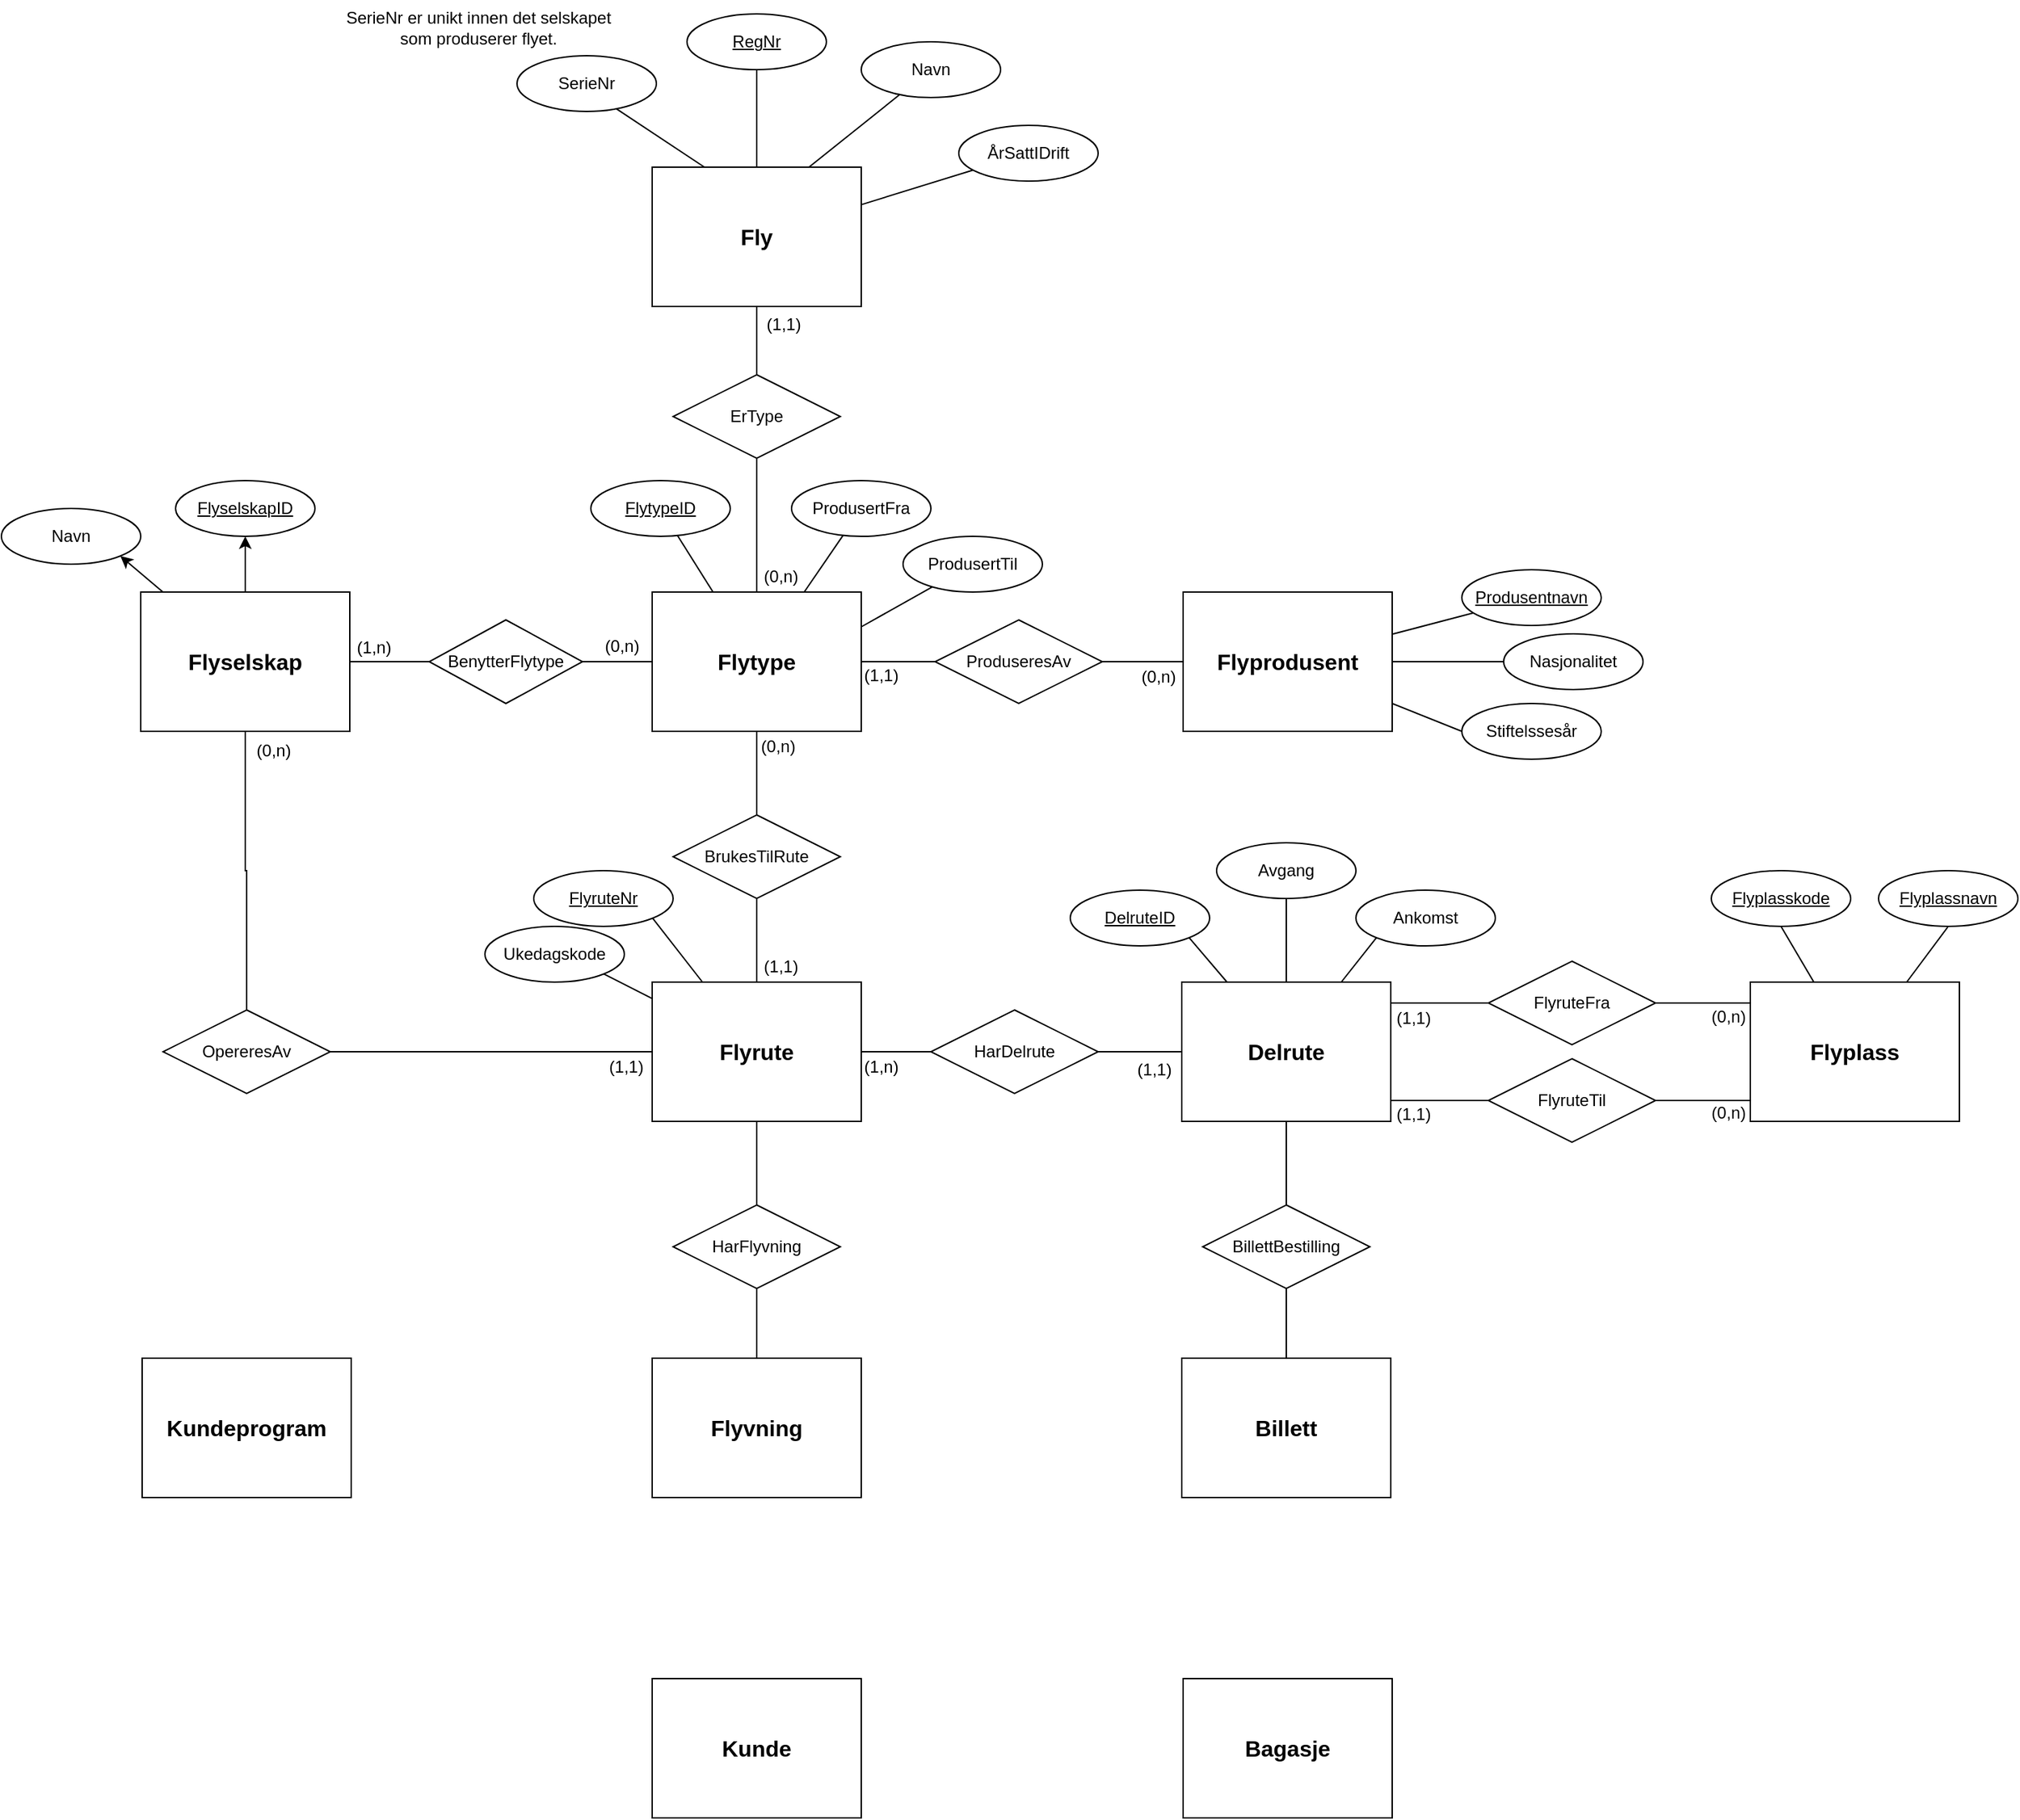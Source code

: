 <mxfile>
    <diagram id="48WFvEwgLHSlUKScSLO7" name="Page-1">
        <mxGraphModel dx="2658" dy="2332" grid="1" gridSize="10" guides="1" tooltips="1" connect="1" arrows="1" fold="1" page="0" pageScale="1" pageWidth="827" pageHeight="1169" background="none" math="0" shadow="0">
            <root>
                <mxCell id="0"/>
                <mxCell id="1" parent="0"/>
                <mxCell id="11" style="edgeStyle=none;html=1;exitX=1;exitY=0.5;exitDx=0;exitDy=0;entryX=0;entryY=0.5;entryDx=0;entryDy=0;endArrow=none;endFill=0;" parent="1" source="2" target="8" edge="1">
                    <mxGeometry relative="1" as="geometry"/>
                </mxCell>
                <mxCell id="45" style="edgeStyle=none;html=1;entryX=0.5;entryY=1;entryDx=0;entryDy=0;" parent="1" source="2" target="4" edge="1">
                    <mxGeometry relative="1" as="geometry"/>
                </mxCell>
                <mxCell id="46" style="edgeStyle=none;html=1;entryX=1;entryY=1;entryDx=0;entryDy=0;" parent="1" source="2" target="3" edge="1">
                    <mxGeometry relative="1" as="geometry"/>
                </mxCell>
                <mxCell id="2" value="&lt;font style=&quot;font-size: 16px;&quot;&gt;&lt;b&gt;Flyselskap&lt;/b&gt;&lt;/font&gt;" style="whiteSpace=wrap;html=1;align=center;" parent="1" vertex="1">
                    <mxGeometry x="-307" y="-120" width="150" height="100" as="geometry"/>
                </mxCell>
                <mxCell id="3" value="Navn" style="ellipse;whiteSpace=wrap;html=1;align=center;" parent="1" vertex="1">
                    <mxGeometry x="-407" y="-180" width="100" height="40" as="geometry"/>
                </mxCell>
                <mxCell id="4" value="FlyselskapID" style="ellipse;whiteSpace=wrap;html=1;align=center;fontStyle=4;" parent="1" vertex="1">
                    <mxGeometry x="-282" y="-200" width="100" height="40" as="geometry"/>
                </mxCell>
                <mxCell id="58" style="edgeStyle=none;html=1;exitX=1;exitY=0.5;exitDx=0;exitDy=0;entryX=0;entryY=0.5;entryDx=0;entryDy=0;endArrow=none;endFill=0;" parent="1" source="8" target="22" edge="1">
                    <mxGeometry relative="1" as="geometry"/>
                </mxCell>
                <mxCell id="8" value="BenytterFlytype" style="shape=rhombus;perimeter=rhombusPerimeter;whiteSpace=wrap;html=1;align=center;" parent="1" vertex="1">
                    <mxGeometry x="-100" y="-100" width="110" height="60" as="geometry"/>
                </mxCell>
                <mxCell id="59" style="edgeStyle=none;html=1;endArrow=none;endFill=0;" parent="1" source="12" edge="1">
                    <mxGeometry relative="1" as="geometry">
                        <mxPoint x="135" y="-266" as="targetPoint"/>
                    </mxGeometry>
                </mxCell>
                <mxCell id="12" value="&lt;font style=&quot;font-size: 16px;&quot;&gt;&lt;b&gt;Fly&lt;/b&gt;&lt;/font&gt;" style="whiteSpace=wrap;html=1;align=center;" parent="1" vertex="1">
                    <mxGeometry x="60" y="-425" width="150" height="100" as="geometry"/>
                </mxCell>
                <mxCell id="19" style="edgeStyle=none;html=1;entryX=0.75;entryY=0;entryDx=0;entryDy=0;endArrow=none;endFill=0;" parent="1" source="13" target="12" edge="1">
                    <mxGeometry relative="1" as="geometry"/>
                </mxCell>
                <mxCell id="13" value="Navn" style="ellipse;whiteSpace=wrap;html=1;align=center;" parent="1" vertex="1">
                    <mxGeometry x="210" y="-515" width="100" height="40" as="geometry"/>
                </mxCell>
                <mxCell id="18" style="edgeStyle=none;html=1;endArrow=none;endFill=0;" parent="1" source="15" target="12" edge="1">
                    <mxGeometry relative="1" as="geometry"/>
                </mxCell>
                <mxCell id="15" value="RegNr" style="ellipse;whiteSpace=wrap;html=1;align=center;fontStyle=4;" parent="1" vertex="1">
                    <mxGeometry x="85" y="-535" width="100" height="40" as="geometry"/>
                </mxCell>
                <mxCell id="20" style="edgeStyle=none;html=1;endArrow=none;endFill=0;" parent="1" source="16" target="12" edge="1">
                    <mxGeometry relative="1" as="geometry"/>
                </mxCell>
                <mxCell id="16" value="ÅrSattIDrift" style="ellipse;whiteSpace=wrap;html=1;align=center;" parent="1" vertex="1">
                    <mxGeometry x="280" y="-455" width="100" height="40" as="geometry"/>
                </mxCell>
                <mxCell id="17" style="edgeStyle=none;html=1;exitX=0.25;exitY=0;exitDx=0;exitDy=0;entryX=0.737;entryY=0.942;entryDx=0;entryDy=0;entryPerimeter=0;endArrow=none;endFill=0;" parent="1" source="12" edge="1">
                    <mxGeometry relative="1" as="geometry">
                        <mxPoint x="33.7" y="-467.32" as="targetPoint"/>
                    </mxGeometry>
                </mxCell>
                <mxCell id="34" style="edgeStyle=none;html=1;exitX=1;exitY=0.5;exitDx=0;exitDy=0;entryX=0;entryY=0.5;entryDx=0;entryDy=0;endArrow=none;endFill=0;" parent="1" source="22" target="32" edge="1">
                    <mxGeometry relative="1" as="geometry"/>
                </mxCell>
                <mxCell id="51" style="edgeStyle=none;html=1;entryX=0.5;entryY=0;entryDx=0;entryDy=0;endArrow=none;endFill=0;" parent="1" source="22" target="50" edge="1">
                    <mxGeometry relative="1" as="geometry"/>
                </mxCell>
                <mxCell id="22" value="&lt;font style=&quot;font-size: 16px;&quot;&gt;&lt;b&gt;Flytype&lt;/b&gt;&lt;/font&gt;" style="whiteSpace=wrap;html=1;align=center;" parent="1" vertex="1">
                    <mxGeometry x="60" y="-120" width="150" height="100" as="geometry"/>
                </mxCell>
                <mxCell id="60" style="edgeStyle=none;html=1;exitX=0.5;exitY=1;exitDx=0;exitDy=0;entryX=0.5;entryY=0;entryDx=0;entryDy=0;endArrow=none;endFill=0;" parent="1" source="23" target="22" edge="1">
                    <mxGeometry relative="1" as="geometry"/>
                </mxCell>
                <mxCell id="23" value="ErType" style="shape=rhombus;perimeter=rhombusPerimeter;whiteSpace=wrap;html=1;align=center;" parent="1" vertex="1">
                    <mxGeometry x="75" y="-276" width="120" height="60" as="geometry"/>
                </mxCell>
                <mxCell id="61" style="edgeStyle=none;html=1;endArrow=none;endFill=0;" parent="1" source="26" target="22" edge="1">
                    <mxGeometry relative="1" as="geometry"/>
                </mxCell>
                <mxCell id="26" value="FlytypeID" style="ellipse;whiteSpace=wrap;html=1;align=center;fontStyle=4;" parent="1" vertex="1">
                    <mxGeometry x="16" y="-200" width="100" height="40" as="geometry"/>
                </mxCell>
                <mxCell id="62" style="edgeStyle=none;html=1;endArrow=none;endFill=0;" parent="1" source="27" target="22" edge="1">
                    <mxGeometry relative="1" as="geometry"/>
                </mxCell>
                <mxCell id="27" value="ProdusertFra" style="ellipse;whiteSpace=wrap;html=1;align=center;" parent="1" vertex="1">
                    <mxGeometry x="160" y="-200" width="100" height="40" as="geometry"/>
                </mxCell>
                <mxCell id="63" style="edgeStyle=none;html=1;entryX=1;entryY=0.25;entryDx=0;entryDy=0;endArrow=none;endFill=0;" parent="1" source="28" target="22" edge="1">
                    <mxGeometry relative="1" as="geometry"/>
                </mxCell>
                <mxCell id="28" value="ProdusertTil" style="ellipse;whiteSpace=wrap;html=1;align=center;" parent="1" vertex="1">
                    <mxGeometry x="240" y="-160" width="100" height="40" as="geometry"/>
                </mxCell>
                <mxCell id="35" style="edgeStyle=none;html=1;entryX=0;entryY=0.5;entryDx=0;entryDy=0;endArrow=none;endFill=0;" parent="1" source="32" target="33" edge="1">
                    <mxGeometry relative="1" as="geometry"/>
                </mxCell>
                <mxCell id="32" value="ProduseresAv" style="shape=rhombus;perimeter=rhombusPerimeter;whiteSpace=wrap;html=1;align=center;" parent="1" vertex="1">
                    <mxGeometry x="263" y="-100" width="120" height="60" as="geometry"/>
                </mxCell>
                <mxCell id="43" style="edgeStyle=none;html=1;entryX=0;entryY=0.5;entryDx=0;entryDy=0;endArrow=none;endFill=0;" parent="1" source="33" target="37" edge="1">
                    <mxGeometry relative="1" as="geometry"/>
                </mxCell>
                <mxCell id="44" style="edgeStyle=none;html=1;entryX=0;entryY=0.5;entryDx=0;entryDy=0;endArrow=none;endFill=0;" parent="1" source="33" target="38" edge="1">
                    <mxGeometry relative="1" as="geometry"/>
                </mxCell>
                <mxCell id="33" value="&lt;font style=&quot;font-size: 16px;&quot;&gt;&lt;b&gt;Flyprodusent&lt;/b&gt;&lt;/font&gt;" style="whiteSpace=wrap;html=1;align=center;" parent="1" vertex="1">
                    <mxGeometry x="441" y="-120" width="150" height="100" as="geometry"/>
                </mxCell>
                <mxCell id="36" value="Produsentnavn" style="ellipse;whiteSpace=wrap;html=1;align=center;fontStyle=4;" parent="1" vertex="1">
                    <mxGeometry x="641" y="-136" width="100" height="40" as="geometry"/>
                </mxCell>
                <mxCell id="37" value="Nasjonalitet" style="ellipse;whiteSpace=wrap;html=1;align=center;" parent="1" vertex="1">
                    <mxGeometry x="671" y="-90" width="100" height="40" as="geometry"/>
                </mxCell>
                <mxCell id="38" value="Stiftelssesår" style="ellipse;whiteSpace=wrap;html=1;align=center;" parent="1" vertex="1">
                    <mxGeometry x="641" y="-40" width="100" height="40" as="geometry"/>
                </mxCell>
                <mxCell id="42" style="edgeStyle=none;html=1;endArrow=none;endFill=0;" parent="1" source="33" target="36" edge="1">
                    <mxGeometry relative="1" as="geometry"/>
                </mxCell>
                <mxCell id="54" style="edgeStyle=none;html=1;entryX=1;entryY=1;entryDx=0;entryDy=0;endArrow=none;endFill=0;" parent="1" source="47" target="53" edge="1">
                    <mxGeometry relative="1" as="geometry"/>
                </mxCell>
                <mxCell id="56" style="edgeStyle=none;html=1;entryX=1;entryY=1;entryDx=0;entryDy=0;endArrow=none;endFill=0;" parent="1" source="47" target="55" edge="1">
                    <mxGeometry relative="1" as="geometry"/>
                </mxCell>
                <mxCell id="127" style="edgeStyle=none;html=1;entryX=0;entryY=0.5;entryDx=0;entryDy=0;endArrow=none;endFill=0;" parent="1" source="47" target="118" edge="1">
                    <mxGeometry relative="1" as="geometry"/>
                </mxCell>
                <mxCell id="47" value="&lt;font style=&quot;font-size: 16px;&quot;&gt;&lt;b&gt;Flyrute&lt;/b&gt;&lt;/font&gt;" style="whiteSpace=wrap;html=1;align=center;" parent="1" vertex="1">
                    <mxGeometry x="60" y="160" width="150" height="100" as="geometry"/>
                </mxCell>
                <mxCell id="52" style="edgeStyle=none;html=1;entryX=0.5;entryY=0;entryDx=0;entryDy=0;endArrow=none;endFill=0;" parent="1" source="50" target="47" edge="1">
                    <mxGeometry relative="1" as="geometry"/>
                </mxCell>
                <mxCell id="50" value="BrukesTilRute" style="shape=rhombus;perimeter=rhombusPerimeter;whiteSpace=wrap;html=1;align=center;" parent="1" vertex="1">
                    <mxGeometry x="75" y="40" width="120" height="60" as="geometry"/>
                </mxCell>
                <mxCell id="53" value="FlyruteNr" style="ellipse;whiteSpace=wrap;html=1;align=center;fontStyle=4;" parent="1" vertex="1">
                    <mxGeometry x="-25" y="80" width="100" height="40" as="geometry"/>
                </mxCell>
                <mxCell id="55" value="Ukedagskode" style="ellipse;whiteSpace=wrap;html=1;align=center;" parent="1" vertex="1">
                    <mxGeometry x="-60" y="120" width="100" height="40" as="geometry"/>
                </mxCell>
                <mxCell id="64" value="SerieNr er unikt innen det selskapet&lt;div&gt;som produserer flyet.&lt;/div&gt;" style="text;html=1;align=center;verticalAlign=middle;resizable=0;points=[];autosize=1;strokeColor=none;fillColor=none;" parent="1" vertex="1">
                    <mxGeometry x="-170" y="-545" width="210" height="40" as="geometry"/>
                </mxCell>
                <mxCell id="65" value="(1,n)" style="text;html=1;align=center;verticalAlign=middle;resizable=0;points=[];autosize=1;strokeColor=none;fillColor=none;" parent="1" vertex="1">
                    <mxGeometry x="-165" y="-95" width="50" height="30" as="geometry"/>
                </mxCell>
                <mxCell id="68" value="(0,n)" style="text;html=1;align=center;verticalAlign=middle;resizable=0;points=[];autosize=1;strokeColor=none;fillColor=none;" parent="1" vertex="1">
                    <mxGeometry x="13" y="-96" width="50" height="30" as="geometry"/>
                </mxCell>
                <mxCell id="69" value="(1,1)" style="text;html=1;align=center;verticalAlign=middle;resizable=0;points=[];autosize=1;strokeColor=none;fillColor=none;" parent="1" vertex="1">
                    <mxGeometry x="129" y="-327" width="50" height="30" as="geometry"/>
                </mxCell>
                <mxCell id="70" value="(0,n)" style="text;html=1;align=center;verticalAlign=middle;resizable=0;points=[];autosize=1;strokeColor=none;fillColor=none;" parent="1" vertex="1">
                    <mxGeometry x="127" y="-146" width="50" height="30" as="geometry"/>
                </mxCell>
                <mxCell id="71" value="(1,1)" style="text;html=1;align=center;verticalAlign=middle;resizable=0;points=[];autosize=1;strokeColor=none;fillColor=none;" parent="1" vertex="1">
                    <mxGeometry x="199" y="-75" width="50" height="30" as="geometry"/>
                </mxCell>
                <mxCell id="72" value="(0,n)" style="text;html=1;align=center;verticalAlign=middle;resizable=0;points=[];autosize=1;strokeColor=none;fillColor=none;" parent="1" vertex="1">
                    <mxGeometry x="398" y="-74" width="50" height="30" as="geometry"/>
                </mxCell>
                <mxCell id="73" value="&lt;span style=&quot;font-size: 16px;&quot;&gt;&lt;b&gt;Flyvning&lt;/b&gt;&lt;/span&gt;" style="whiteSpace=wrap;html=1;align=center;" parent="1" vertex="1">
                    <mxGeometry x="60" y="430" width="150" height="100" as="geometry"/>
                </mxCell>
                <mxCell id="81" style="edgeStyle=none;html=1;entryX=0.5;entryY=1;entryDx=0;entryDy=0;endArrow=none;endFill=0;" parent="1" source="75" target="77" edge="1">
                    <mxGeometry relative="1" as="geometry"/>
                </mxCell>
                <mxCell id="82" style="edgeStyle=none;html=1;entryX=0.5;entryY=1;entryDx=0;entryDy=0;endArrow=none;endFill=0;" parent="1" source="75" target="76" edge="1">
                    <mxGeometry relative="1" as="geometry"/>
                </mxCell>
                <mxCell id="75" value="&lt;font style=&quot;font-size: 16px;&quot;&gt;&lt;b&gt;Flyplass&lt;/b&gt;&lt;/font&gt;" style="whiteSpace=wrap;html=1;align=center;" parent="1" vertex="1">
                    <mxGeometry x="848" y="160" width="150" height="100" as="geometry"/>
                </mxCell>
                <mxCell id="76" value="Flyplassnavn" style="ellipse;whiteSpace=wrap;html=1;align=center;fontStyle=4;" parent="1" vertex="1">
                    <mxGeometry x="940" y="80" width="100" height="40" as="geometry"/>
                </mxCell>
                <mxCell id="77" value="Flyplasskode" style="ellipse;whiteSpace=wrap;html=1;align=center;fontStyle=4;" parent="1" vertex="1">
                    <mxGeometry x="820" y="80" width="100" height="40" as="geometry"/>
                </mxCell>
                <mxCell id="83" value="&lt;div style=&quot;text-align: center;&quot;&gt;&lt;span style=&quot;text-align: start; background-color: transparent;&quot;&gt;FlyruteFra&lt;/span&gt;&lt;span style=&quot;font-family: monospace; font-size: 0px; text-align: start; text-wrap: nowrap; background-color: transparent;&quot;&gt;%3CmxGraphModel%3E%3Croot%3E%3CmxCell%20id%3D%220%22%2F%3E%3CmxCell%20id%3D%221%22%20parent%3D%220%22%2F%3E%3CmxCell%20id%3D%222%22%20value%3D%22%26lt%3Bfont%26gt%3BFlyselskap%26lt%3B%2Ffont%26gt%3B%22%20style%3D%22whiteSpace%3Dwrap%3Bhtml%3D1%3Balign%3Dcenter%3B%22%20vertex%3D%221%22%20parent%3D%221%22%3E%3CmxGeometry%20x%3D%22-380%22%20y%3D%22-420%22%20width%3D%22150%22%20height%3D%22100%22%20as%3D%22geometry%22%2F%3E%3C%2FmxCell%3E%3C%2Froot%3E%3C%2FmxGraphModel%3E&lt;/span&gt;&lt;/div&gt;" style="shape=rhombus;perimeter=rhombusPerimeter;whiteSpace=wrap;html=1;align=center;" parent="1" vertex="1">
                    <mxGeometry x="660" y="145" width="120" height="60" as="geometry"/>
                </mxCell>
                <mxCell id="85" value="FlyruteTil" style="shape=rhombus;perimeter=rhombusPerimeter;whiteSpace=wrap;html=1;align=center;" parent="1" vertex="1">
                    <mxGeometry x="660" y="215" width="120" height="60" as="geometry"/>
                </mxCell>
                <mxCell id="91" value="(1,1)" style="text;html=1;align=center;verticalAlign=middle;resizable=0;points=[];autosize=1;strokeColor=none;fillColor=none;" parent="1" vertex="1">
                    <mxGeometry x="127" y="134" width="50" height="30" as="geometry"/>
                </mxCell>
                <mxCell id="92" value="(0,n)" style="text;html=1;align=center;verticalAlign=middle;resizable=0;points=[];autosize=1;strokeColor=none;fillColor=none;" parent="1" vertex="1">
                    <mxGeometry x="125" y="-24" width="50" height="30" as="geometry"/>
                </mxCell>
                <mxCell id="97" style="edgeStyle=orthogonalEdgeStyle;html=1;entryX=0;entryY=0.15;entryDx=0;entryDy=0;entryPerimeter=0;rounded=0;curved=0;endArrow=none;endFill=0;" parent="1" source="83" target="75" edge="1">
                    <mxGeometry relative="1" as="geometry"/>
                </mxCell>
                <mxCell id="98" style="edgeStyle=orthogonalEdgeStyle;html=1;entryX=0;entryY=0.85;entryDx=0;entryDy=0;entryPerimeter=0;rounded=0;curved=0;endArrow=none;endFill=0;" parent="1" source="85" target="75" edge="1">
                    <mxGeometry relative="1" as="geometry"/>
                </mxCell>
                <mxCell id="101" style="edgeStyle=none;html=1;exitX=1;exitY=0.5;exitDx=0;exitDy=0;entryX=0;entryY=0.5;entryDx=0;entryDy=0;endArrow=none;endFill=0;" parent="1" source="100" target="47" edge="1">
                    <mxGeometry relative="1" as="geometry"/>
                </mxCell>
                <mxCell id="102" style="edgeStyle=orthogonalEdgeStyle;html=1;exitX=0.5;exitY=0;exitDx=0;exitDy=0;entryX=0.5;entryY=1;entryDx=0;entryDy=0;rounded=0;curved=0;endArrow=none;endFill=0;" parent="1" source="100" target="2" edge="1">
                    <mxGeometry relative="1" as="geometry"/>
                </mxCell>
                <mxCell id="100" value="OpereresAv" style="shape=rhombus;perimeter=rhombusPerimeter;whiteSpace=wrap;html=1;align=center;" parent="1" vertex="1">
                    <mxGeometry x="-291" y="180" width="120" height="60" as="geometry"/>
                </mxCell>
                <mxCell id="103" value="(0,n)" style="text;html=1;align=center;verticalAlign=middle;resizable=0;points=[];autosize=1;strokeColor=none;fillColor=none;" parent="1" vertex="1">
                    <mxGeometry x="-237" y="-21" width="50" height="30" as="geometry"/>
                </mxCell>
                <mxCell id="104" value="(1,1)" style="text;html=1;align=center;verticalAlign=middle;resizable=0;points=[];autosize=1;strokeColor=none;fillColor=none;" parent="1" vertex="1">
                    <mxGeometry x="16" y="206" width="50" height="30" as="geometry"/>
                </mxCell>
                <mxCell id="108" value="(0,n)" style="text;html=1;align=center;verticalAlign=middle;resizable=0;points=[];autosize=1;strokeColor=none;fillColor=none;" parent="1" vertex="1">
                    <mxGeometry x="807" y="170" width="50" height="30" as="geometry"/>
                </mxCell>
                <mxCell id="109" value="(0,n)" style="text;html=1;align=center;verticalAlign=middle;resizable=0;points=[];autosize=1;strokeColor=none;fillColor=none;" parent="1" vertex="1">
                    <mxGeometry x="807" y="239" width="50" height="30" as="geometry"/>
                </mxCell>
                <mxCell id="116" value="SerieNr" style="ellipse;whiteSpace=wrap;html=1;align=center;" parent="1" vertex="1">
                    <mxGeometry x="-37" y="-505" width="100" height="40" as="geometry"/>
                </mxCell>
                <mxCell id="135" style="edgeStyle=none;html=1;entryX=1;entryY=1;entryDx=0;entryDy=0;endArrow=none;endFill=0;" parent="1" source="117" target="125" edge="1">
                    <mxGeometry relative="1" as="geometry"/>
                </mxCell>
                <mxCell id="147" style="edgeStyle=none;html=1;entryX=0.5;entryY=1;entryDx=0;entryDy=0;endArrow=none;endFill=0;" parent="1" source="117" target="146" edge="1">
                    <mxGeometry relative="1" as="geometry"/>
                </mxCell>
                <mxCell id="149" style="edgeStyle=none;html=1;entryX=0;entryY=1;entryDx=0;entryDy=0;endArrow=none;endFill=0;" parent="1" source="117" target="148" edge="1">
                    <mxGeometry relative="1" as="geometry"/>
                </mxCell>
                <mxCell id="117" value="&lt;font style=&quot;font-size: 16px;&quot;&gt;&lt;b&gt;Delrute&lt;/b&gt;&lt;/font&gt;" style="whiteSpace=wrap;html=1;align=center;" parent="1" vertex="1">
                    <mxGeometry x="440" y="160" width="150" height="100" as="geometry"/>
                </mxCell>
                <mxCell id="128" style="edgeStyle=none;html=1;entryX=0;entryY=0.5;entryDx=0;entryDy=0;endArrow=none;endFill=0;" parent="1" source="118" target="117" edge="1">
                    <mxGeometry relative="1" as="geometry"/>
                </mxCell>
                <mxCell id="118" value="HarDelrute" style="shape=rhombus;perimeter=rhombusPerimeter;whiteSpace=wrap;html=1;align=center;" parent="1" vertex="1">
                    <mxGeometry x="260" y="180" width="120" height="60" as="geometry"/>
                </mxCell>
                <mxCell id="125" value="DelruteID" style="ellipse;whiteSpace=wrap;html=1;align=center;fontStyle=4;" parent="1" vertex="1">
                    <mxGeometry x="360" y="94" width="100" height="40" as="geometry"/>
                </mxCell>
                <mxCell id="130" style="edgeStyle=none;html=1;entryX=1;entryY=0.15;entryDx=0;entryDy=0;entryPerimeter=0;endArrow=none;endFill=0;" parent="1" source="83" target="117" edge="1">
                    <mxGeometry relative="1" as="geometry"/>
                </mxCell>
                <mxCell id="131" style="edgeStyle=none;html=1;entryX=1;entryY=0.85;entryDx=0;entryDy=0;entryPerimeter=0;endArrow=none;endFill=0;" parent="1" source="85" target="117" edge="1">
                    <mxGeometry relative="1" as="geometry"/>
                </mxCell>
                <mxCell id="133" style="edgeStyle=none;html=1;entryX=0.5;entryY=1;entryDx=0;entryDy=0;endArrow=none;endFill=0;" parent="1" source="132" target="47" edge="1">
                    <mxGeometry relative="1" as="geometry"/>
                </mxCell>
                <mxCell id="134" style="edgeStyle=none;html=1;entryX=0.5;entryY=0;entryDx=0;entryDy=0;endArrow=none;endFill=0;" parent="1" source="132" target="73" edge="1">
                    <mxGeometry relative="1" as="geometry"/>
                </mxCell>
                <mxCell id="132" value="HarFlyvning" style="shape=rhombus;perimeter=rhombusPerimeter;whiteSpace=wrap;html=1;align=center;" parent="1" vertex="1">
                    <mxGeometry x="75" y="320" width="120" height="60" as="geometry"/>
                </mxCell>
                <mxCell id="137" value="&lt;font style=&quot;font-size: 16px;&quot;&gt;&lt;b&gt;Billett&lt;/b&gt;&lt;/font&gt;" style="whiteSpace=wrap;html=1;align=center;" parent="1" vertex="1">
                    <mxGeometry x="440" y="430" width="150" height="100" as="geometry"/>
                </mxCell>
                <mxCell id="140" style="edgeStyle=none;html=1;exitX=0.5;exitY=0;exitDx=0;exitDy=0;entryX=0.5;entryY=1;entryDx=0;entryDy=0;endArrow=none;endFill=0;" parent="1" source="139" target="117" edge="1">
                    <mxGeometry relative="1" as="geometry"/>
                </mxCell>
                <mxCell id="141" value="" style="edgeStyle=none;html=1;endArrow=none;endFill=0;" parent="1" source="139" target="137" edge="1">
                    <mxGeometry relative="1" as="geometry"/>
                </mxCell>
                <mxCell id="139" value="BillettBestilling" style="shape=rhombus;perimeter=rhombusPerimeter;whiteSpace=wrap;html=1;align=center;" parent="1" vertex="1">
                    <mxGeometry x="455" y="320" width="120" height="60" as="geometry"/>
                </mxCell>
                <mxCell id="142" value="(1,n)" style="text;html=1;align=center;verticalAlign=middle;resizable=0;points=[];autosize=1;strokeColor=none;fillColor=none;" parent="1" vertex="1">
                    <mxGeometry x="199" y="206" width="50" height="30" as="geometry"/>
                </mxCell>
                <mxCell id="143" value="(1,1)" style="text;html=1;align=center;verticalAlign=middle;resizable=0;points=[];autosize=1;strokeColor=none;fillColor=none;" parent="1" vertex="1">
                    <mxGeometry x="395" y="208" width="50" height="30" as="geometry"/>
                </mxCell>
                <mxCell id="144" value="(1,1)" style="text;html=1;align=center;verticalAlign=middle;resizable=0;points=[];autosize=1;strokeColor=none;fillColor=none;" parent="1" vertex="1">
                    <mxGeometry x="581" y="171" width="50" height="30" as="geometry"/>
                </mxCell>
                <mxCell id="145" value="(1,1)" style="text;html=1;align=center;verticalAlign=middle;resizable=0;points=[];autosize=1;strokeColor=none;fillColor=none;" parent="1" vertex="1">
                    <mxGeometry x="581" y="240" width="50" height="30" as="geometry"/>
                </mxCell>
                <mxCell id="146" value="Avgang" style="ellipse;whiteSpace=wrap;html=1;align=center;" parent="1" vertex="1">
                    <mxGeometry x="465" y="60" width="100" height="40" as="geometry"/>
                </mxCell>
                <mxCell id="148" value="Ankomst" style="ellipse;whiteSpace=wrap;html=1;align=center;" parent="1" vertex="1">
                    <mxGeometry x="565" y="94" width="100" height="40" as="geometry"/>
                </mxCell>
                <mxCell id="150" value="&lt;font style=&quot;font-size: 16px;&quot;&gt;&lt;b&gt;Kunde&lt;/b&gt;&lt;/font&gt;" style="whiteSpace=wrap;html=1;align=center;" parent="1" vertex="1">
                    <mxGeometry x="60" y="660" width="150" height="100" as="geometry"/>
                </mxCell>
                <mxCell id="151" value="&lt;font style=&quot;font-size: 16px;&quot;&gt;&lt;b&gt;Bagasje&lt;/b&gt;&lt;/font&gt;" style="whiteSpace=wrap;html=1;align=center;" parent="1" vertex="1">
                    <mxGeometry x="441" y="660" width="150" height="100" as="geometry"/>
                </mxCell>
                <mxCell id="152" value="&lt;span style=&quot;font-size: 16px;&quot;&gt;&lt;b&gt;Kundeprogram&lt;/b&gt;&lt;/span&gt;" style="whiteSpace=wrap;html=1;align=center;" parent="1" vertex="1">
                    <mxGeometry x="-306" y="430" width="150" height="100" as="geometry"/>
                </mxCell>
            </root>
        </mxGraphModel>
    </diagram>
</mxfile>